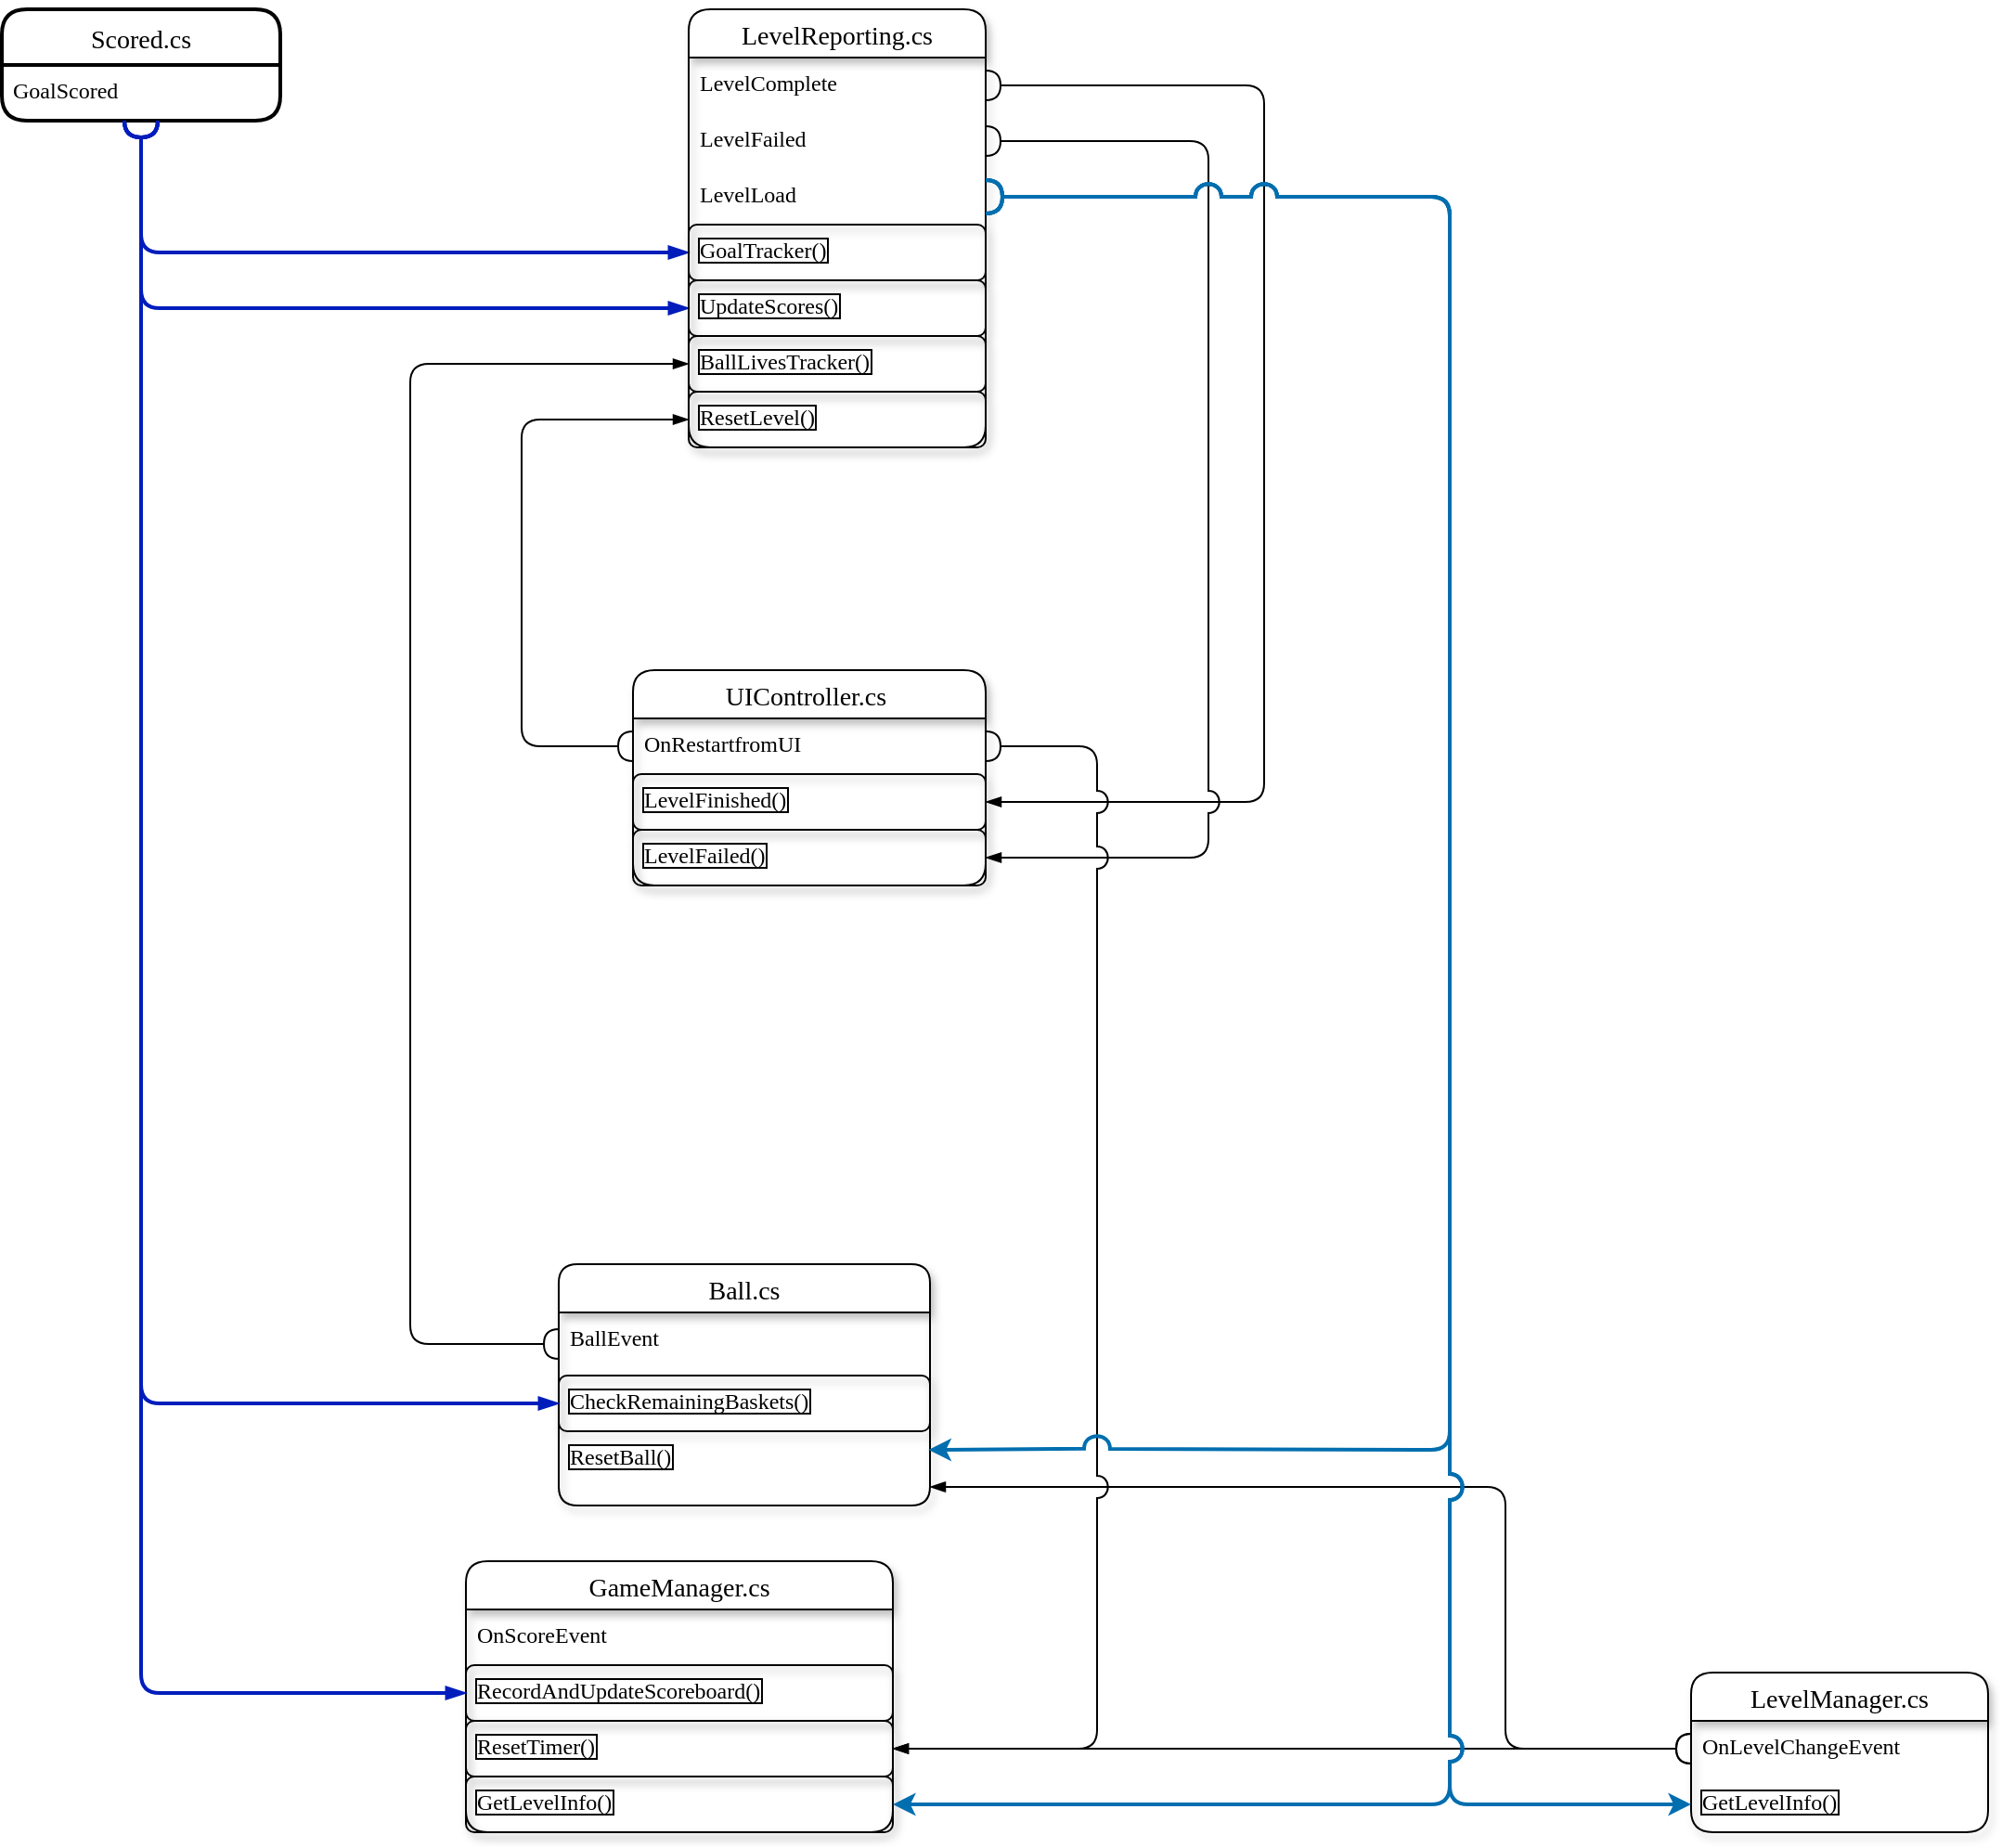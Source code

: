 <mxfile version="20.7.2" type="github">
  <diagram id="kgpKYQtTHZ0yAKxKKP6v" name="Page-1">
    <mxGraphModel dx="989" dy="534" grid="1" gridSize="10" guides="1" tooltips="1" connect="1" arrows="1" fold="1" page="1" pageScale="1" pageWidth="850" pageHeight="1100" math="0" shadow="0">
      <root>
        <mxCell id="0" />
        <mxCell id="1" parent="0" />
        <mxCell id="-moWh7qVt0uN1S0JNPq3-49" style="edgeStyle=orthogonalEdgeStyle;orthogonalLoop=1;jettySize=auto;html=1;startArrow=halfCircle;startFill=0;endArrow=blockThin;endFill=1;swimlaneLine=1;jumpStyle=arc;rounded=1;jumpSize=12;fillColor=#0050ef;strokeColor=#001DBC;strokeWidth=2;" parent="1" source="-moWh7qVt0uN1S0JNPq3-2" target="-moWh7qVt0uN1S0JNPq3-47" edge="1">
          <mxGeometry relative="1" as="geometry" />
        </mxCell>
        <mxCell id="-moWh7qVt0uN1S0JNPq3-50" style="edgeStyle=orthogonalEdgeStyle;orthogonalLoop=1;jettySize=auto;html=1;entryX=0;entryY=0.5;entryDx=0;entryDy=0;startArrow=halfCircle;startFill=0;endArrow=blockThin;endFill=1;swimlaneLine=1;jumpStyle=arc;rounded=1;jumpSize=12;fillColor=#0050ef;strokeColor=#001DBC;strokeWidth=2;" parent="1" source="-moWh7qVt0uN1S0JNPq3-2" target="-moWh7qVt0uN1S0JNPq3-48" edge="1">
          <mxGeometry relative="1" as="geometry" />
        </mxCell>
        <mxCell id="-moWh7qVt0uN1S0JNPq3-2" value="Scored.cs" style="swimlane;childLayout=stackLayout;horizontal=1;startSize=30;horizontalStack=0;rounded=1;fontSize=14;fontStyle=0;strokeWidth=2;resizeParent=0;resizeLast=1;shadow=0;dashed=0;align=center;fontFamily=Fira Code;fontSource=https%3A%2F%2Ffonts.googleapis.com%2Fcss%3Ffamily%3DFira%2BCode;swimlaneLine=1;" parent="1" vertex="1">
          <mxGeometry x="10" y="14" width="150" height="60" as="geometry">
            <mxRectangle x="70" y="100" width="100" height="30" as="alternateBounds" />
          </mxGeometry>
        </mxCell>
        <mxCell id="-moWh7qVt0uN1S0JNPq3-3" value="GoalScored" style="align=left;strokeColor=none;fillColor=none;spacingLeft=4;fontSize=12;verticalAlign=top;resizable=0;rotatable=0;part=1;rounded=1;fontFamily=Fira Code;fontSource=https%3A%2F%2Ffonts.googleapis.com%2Fcss%3Ffamily%3DFira%2BCode;swimlaneLine=1;" parent="-moWh7qVt0uN1S0JNPq3-2" vertex="1">
          <mxGeometry y="30" width="150" height="30" as="geometry" />
        </mxCell>
        <mxCell id="-moWh7qVt0uN1S0JNPq3-6" value="LevelReporting.cs" style="swimlane;fontStyle=0;childLayout=stackLayout;horizontal=1;startSize=26;horizontalStack=0;resizeParent=1;resizeParentMax=0;resizeLast=0;collapsible=1;marginBottom=0;align=center;fontSize=14;rounded=1;glass=0;shadow=1;swimlaneFillColor=none;fontFamily=Fira Code;fontSource=https%3A%2F%2Ffonts.googleapis.com%2Fcss%3Ffamily%3DFira%2BCode;swimlaneLine=1;" parent="1" vertex="1">
          <mxGeometry x="380" y="14" width="160" height="236" as="geometry" />
        </mxCell>
        <mxCell id="-moWh7qVt0uN1S0JNPq3-7" value="LevelComplete" style="text;strokeColor=none;fillColor=none;spacingLeft=4;spacingRight=4;overflow=hidden;rotatable=0;points=[[0,0.5],[1,0.5]];portConstraint=eastwest;fontSize=12;rounded=1;glass=0;shadow=1;swimlaneFillColor=none;fontFamily=Fira Code;fontSource=https%3A%2F%2Ffonts.googleapis.com%2Fcss%3Ffamily%3DFira%2BCode;swimlaneLine=1;" parent="-moWh7qVt0uN1S0JNPq3-6" vertex="1">
          <mxGeometry y="26" width="160" height="30" as="geometry" />
        </mxCell>
        <mxCell id="-moWh7qVt0uN1S0JNPq3-9" value="LevelFailed&#xa;" style="text;strokeColor=none;fillColor=none;spacingLeft=4;spacingRight=4;overflow=hidden;rotatable=0;points=[[0,0.5],[1,0.5]];portConstraint=eastwest;fontSize=12;rounded=1;glass=0;shadow=1;swimlaneFillColor=none;fontFamily=Fira Code;fontSource=https%3A%2F%2Ffonts.googleapis.com%2Fcss%3Ffamily%3DFira%2BCode;swimlaneLine=1;" parent="-moWh7qVt0uN1S0JNPq3-6" vertex="1">
          <mxGeometry y="56" width="160" height="30" as="geometry" />
        </mxCell>
        <mxCell id="olcEs9Ejf7u_s6DoE_TG-1" value="LevelLoad" style="text;strokeColor=none;fillColor=none;spacingLeft=4;spacingRight=4;overflow=hidden;rotatable=0;points=[[0,0.5],[1,0.5]];portConstraint=eastwest;fontSize=12;rounded=1;glass=0;shadow=1;swimlaneFillColor=none;fontFamily=Fira Code;fontSource=https%3A%2F%2Ffonts.googleapis.com%2Fcss%3Ffamily%3DFira%2BCode;swimlaneLine=1;" parent="-moWh7qVt0uN1S0JNPq3-6" vertex="1">
          <mxGeometry y="86" width="160" height="30" as="geometry" />
        </mxCell>
        <mxCell id="-moWh7qVt0uN1S0JNPq3-47" value="GoalTracker()" style="text;strokeColor=default;fillColor=none;spacingLeft=4;spacingRight=4;overflow=hidden;rotatable=0;points=[[0,0.5],[1,0.5]];portConstraint=eastwest;fontSize=12;rounded=1;glass=0;shadow=1;swimlaneFillColor=none;fontFamily=Fira Code;fontSource=https%3A%2F%2Ffonts.googleapis.com%2Fcss%3Ffamily%3DFira%2BCode;labelBorderColor=default;swimlaneLine=1;" parent="-moWh7qVt0uN1S0JNPq3-6" vertex="1">
          <mxGeometry y="116" width="160" height="30" as="geometry" />
        </mxCell>
        <mxCell id="-moWh7qVt0uN1S0JNPq3-48" value="UpdateScores()" style="text;strokeColor=default;fillColor=none;spacingLeft=4;spacingRight=4;overflow=hidden;rotatable=0;points=[[0,0.5],[1,0.5]];portConstraint=eastwest;fontSize=12;rounded=1;glass=0;shadow=1;swimlaneFillColor=none;fontFamily=Fira Code;fontSource=https%3A%2F%2Ffonts.googleapis.com%2Fcss%3Ffamily%3DFira%2BCode;labelBorderColor=default;swimlaneLine=1;" parent="-moWh7qVt0uN1S0JNPq3-6" vertex="1">
          <mxGeometry y="146" width="160" height="30" as="geometry" />
        </mxCell>
        <mxCell id="-moWh7qVt0uN1S0JNPq3-57" value="BallLivesTracker()" style="text;strokeColor=default;fillColor=none;spacingLeft=4;spacingRight=4;overflow=hidden;rotatable=0;points=[[0,0.5],[1,0.5]];portConstraint=eastwest;fontSize=12;rounded=1;glass=0;shadow=1;swimlaneFillColor=none;fontFamily=Fira Code;fontSource=https%3A%2F%2Ffonts.googleapis.com%2Fcss%3Ffamily%3DFira%2BCode;labelBorderColor=default;swimlaneLine=1;" parent="-moWh7qVt0uN1S0JNPq3-6" vertex="1">
          <mxGeometry y="176" width="160" height="30" as="geometry" />
        </mxCell>
        <mxCell id="-moWh7qVt0uN1S0JNPq3-59" value="ResetLevel()" style="text;strokeColor=default;fillColor=none;spacingLeft=4;spacingRight=4;overflow=hidden;rotatable=0;points=[[0,0.5],[1,0.5]];portConstraint=eastwest;fontSize=12;rounded=1;glass=0;shadow=1;swimlaneFillColor=none;fontFamily=Fira Code;fontSource=https%3A%2F%2Ffonts.googleapis.com%2Fcss%3Ffamily%3DFira%2BCode;labelBorderColor=default;swimlaneLine=1;" parent="-moWh7qVt0uN1S0JNPq3-6" vertex="1">
          <mxGeometry y="206" width="160" height="30" as="geometry" />
        </mxCell>
        <mxCell id="-moWh7qVt0uN1S0JNPq3-13" value="LevelManager.cs" style="swimlane;fontStyle=0;childLayout=stackLayout;horizontal=1;startSize=26;horizontalStack=0;resizeParent=1;resizeParentMax=0;resizeLast=0;collapsible=1;marginBottom=0;align=center;fontSize=14;rounded=1;glass=0;shadow=1;swimlaneFillColor=none;fontFamily=Fira Code;fontSource=https%3A%2F%2Ffonts.googleapis.com%2Fcss%3Ffamily%3DFira%2BCode;swimlaneLine=1;" parent="1" vertex="1">
          <mxGeometry x="920" y="910" width="160" height="86" as="geometry" />
        </mxCell>
        <mxCell id="-moWh7qVt0uN1S0JNPq3-14" value="OnLevelChangeEvent" style="text;strokeColor=none;fillColor=none;spacingLeft=4;spacingRight=4;overflow=hidden;rotatable=0;points=[[0,0.5],[1,0.5]];portConstraint=eastwest;fontSize=12;rounded=1;glass=0;shadow=1;swimlaneFillColor=none;fontFamily=Fira Code;fontSource=https%3A%2F%2Ffonts.googleapis.com%2Fcss%3Ffamily%3DFira%2BCode;swimlaneLine=1;" parent="-moWh7qVt0uN1S0JNPq3-13" vertex="1">
          <mxGeometry y="26" width="160" height="30" as="geometry" />
        </mxCell>
        <mxCell id="9ue9LrZOurWeBSyNkLOz-1" value="GetLevelInfo()" style="text;strokeColor=none;fillColor=none;spacingLeft=4;spacingRight=4;overflow=hidden;rotatable=0;points=[[0,0.5],[1,0.5]];portConstraint=eastwest;fontSize=12;rounded=1;glass=0;shadow=1;swimlaneFillColor=none;fontFamily=Fira Code;fontSource=https%3A%2F%2Ffonts.googleapis.com%2Fcss%3Ffamily%3DFira%2BCode;swimlaneLine=1;labelBorderColor=default;" parent="-moWh7qVt0uN1S0JNPq3-13" vertex="1">
          <mxGeometry y="56" width="160" height="30" as="geometry" />
        </mxCell>
        <mxCell id="-moWh7qVt0uN1S0JNPq3-17" value="GameManager.cs" style="swimlane;fontStyle=0;childLayout=stackLayout;horizontal=1;startSize=26;horizontalStack=0;resizeParent=1;resizeParentMax=0;resizeLast=0;collapsible=1;marginBottom=0;align=center;fontSize=14;rounded=1;glass=0;shadow=1;swimlaneFillColor=none;fontFamily=Fira Code;fontSource=https%3A%2F%2Ffonts.googleapis.com%2Fcss%3Ffamily%3DFira%2BCode;swimlaneLine=1;" parent="1" vertex="1">
          <mxGeometry x="260" y="850" width="230" height="146" as="geometry" />
        </mxCell>
        <mxCell id="-moWh7qVt0uN1S0JNPq3-18" value="OnScoreEvent" style="text;strokeColor=none;fillColor=none;spacingLeft=4;spacingRight=4;overflow=hidden;rotatable=0;points=[[0,0.5],[1,0.5]];portConstraint=eastwest;fontSize=12;rounded=1;glass=0;shadow=1;swimlaneFillColor=none;fontFamily=Fira Code;fontSource=https%3A%2F%2Ffonts.googleapis.com%2Fcss%3Ffamily%3DFira%2BCode;swimlaneLine=1;" parent="-moWh7qVt0uN1S0JNPq3-17" vertex="1">
          <mxGeometry y="26" width="230" height="30" as="geometry" />
        </mxCell>
        <mxCell id="-moWh7qVt0uN1S0JNPq3-42" value="RecordAndUpdateScoreboard()" style="text;strokeColor=default;fillColor=none;spacingLeft=4;spacingRight=4;overflow=hidden;rotatable=0;points=[[0,0.5],[1,0.5]];portConstraint=eastwest;fontSize=12;rounded=1;glass=0;shadow=1;swimlaneFillColor=none;fontFamily=Fira Code;fontSource=https%3A%2F%2Ffonts.googleapis.com%2Fcss%3Ffamily%3DFira%2BCode;labelBorderColor=default;swimlaneLine=1;" parent="-moWh7qVt0uN1S0JNPq3-17" vertex="1">
          <mxGeometry y="56" width="230" height="30" as="geometry" />
        </mxCell>
        <mxCell id="-moWh7qVt0uN1S0JNPq3-61" value="ResetTimer()" style="text;strokeColor=default;fillColor=none;spacingLeft=4;spacingRight=4;overflow=hidden;rotatable=0;points=[[0,0.5],[1,0.5]];portConstraint=eastwest;fontSize=12;rounded=1;glass=0;shadow=1;swimlaneFillColor=none;fontFamily=Fira Code;fontSource=https%3A%2F%2Ffonts.googleapis.com%2Fcss%3Ffamily%3DFira%2BCode;labelBorderColor=default;swimlaneLine=1;" parent="-moWh7qVt0uN1S0JNPq3-17" vertex="1">
          <mxGeometry y="86" width="230" height="30" as="geometry" />
        </mxCell>
        <mxCell id="9ue9LrZOurWeBSyNkLOz-3" value="GetLevelInfo()" style="text;strokeColor=default;fillColor=none;spacingLeft=4;spacingRight=4;overflow=hidden;rotatable=0;points=[[0,0.5],[1,0.5]];portConstraint=eastwest;fontSize=12;rounded=1;glass=0;shadow=1;swimlaneFillColor=none;fontFamily=Fira Code;fontSource=https%3A%2F%2Ffonts.googleapis.com%2Fcss%3Ffamily%3DFira%2BCode;labelBorderColor=default;swimlaneLine=1;" parent="-moWh7qVt0uN1S0JNPq3-17" vertex="1">
          <mxGeometry y="116" width="230" height="30" as="geometry" />
        </mxCell>
        <mxCell id="-moWh7qVt0uN1S0JNPq3-21" value="UIController.cs " style="swimlane;fontStyle=0;childLayout=stackLayout;horizontal=1;startSize=26;horizontalStack=0;resizeParent=1;resizeParentMax=0;resizeLast=0;collapsible=1;marginBottom=0;align=center;fontSize=14;rounded=1;glass=0;shadow=1;swimlaneFillColor=none;fontFamily=Fira Code;fontSource=https%3A%2F%2Ffonts.googleapis.com%2Fcss%3Ffamily%3DFira%2BCode;swimlaneLine=1;" parent="1" vertex="1">
          <mxGeometry x="350" y="370" width="190" height="116" as="geometry" />
        </mxCell>
        <mxCell id="-moWh7qVt0uN1S0JNPq3-22" value="OnRestartfromUI" style="text;strokeColor=none;fillColor=none;spacingLeft=4;spacingRight=4;overflow=hidden;rotatable=0;points=[[0,0.5],[1,0.5]];portConstraint=eastwest;fontSize=12;rounded=1;glass=0;shadow=1;swimlaneFillColor=none;fontFamily=Fira Code;fontSource=https%3A%2F%2Ffonts.googleapis.com%2Fcss%3Ffamily%3DFira%2BCode;swimlaneLine=1;" parent="-moWh7qVt0uN1S0JNPq3-21" vertex="1">
          <mxGeometry y="26" width="190" height="30" as="geometry" />
        </mxCell>
        <mxCell id="-moWh7qVt0uN1S0JNPq3-53" value="LevelFinished()" style="text;strokeColor=default;fillColor=none;spacingLeft=4;spacingRight=4;overflow=hidden;rotatable=0;points=[[0,0.5],[1,0.5]];portConstraint=eastwest;fontSize=12;rounded=1;glass=0;shadow=1;swimlaneFillColor=none;fontFamily=Fira Code;fontSource=https%3A%2F%2Ffonts.googleapis.com%2Fcss%3Ffamily%3DFira%2BCode;swimlaneLine=1;labelBorderColor=default;" parent="-moWh7qVt0uN1S0JNPq3-21" vertex="1">
          <mxGeometry y="56" width="190" height="30" as="geometry" />
        </mxCell>
        <mxCell id="-moWh7qVt0uN1S0JNPq3-54" value="LevelFailed()" style="text;strokeColor=default;fillColor=none;spacingLeft=4;spacingRight=4;overflow=hidden;rotatable=0;points=[[0,0.5],[1,0.5]];portConstraint=eastwest;fontSize=12;rounded=1;glass=0;shadow=1;swimlaneFillColor=none;fontFamily=Fira Code;fontSource=https%3A%2F%2Ffonts.googleapis.com%2Fcss%3Ffamily%3DFira%2BCode;swimlaneLine=1;labelBorderColor=default;" parent="-moWh7qVt0uN1S0JNPq3-21" vertex="1">
          <mxGeometry y="86" width="190" height="30" as="geometry" />
        </mxCell>
        <mxCell id="-moWh7qVt0uN1S0JNPq3-23" value="Ball.cs" style="swimlane;fontStyle=0;childLayout=stackLayout;horizontal=1;startSize=26;horizontalStack=0;resizeParent=1;resizeParentMax=0;resizeLast=0;collapsible=1;marginBottom=0;align=center;fontSize=14;glass=0;shadow=1;sketch=0;rounded=1;swimlaneFillColor=none;swimlaneLine=1;arcSize=13;fontFamily=Fira Code;fontSource=https%3A%2F%2Ffonts.googleapis.com%2Fcss%3Ffamily%3DFira%2BCode;" parent="1" vertex="1">
          <mxGeometry x="310" y="690" width="200" height="130" as="geometry" />
        </mxCell>
        <mxCell id="-moWh7qVt0uN1S0JNPq3-24" value="BallEvent" style="text;strokeColor=none;fillColor=none;spacingLeft=4;spacingRight=4;overflow=hidden;rotatable=0;points=[[0,0.5],[1,0.5]];portConstraint=eastwest;fontSize=12;rounded=1;glass=0;shadow=1;swimlaneFillColor=none;fontFamily=Fira Code;fontSource=https%3A%2F%2Ffonts.googleapis.com%2Fcss%3Ffamily%3DFira%2BCode;swimlaneLine=1;" parent="-moWh7qVt0uN1S0JNPq3-23" vertex="1">
          <mxGeometry y="26" width="200" height="34" as="geometry" />
        </mxCell>
        <mxCell id="-moWh7qVt0uN1S0JNPq3-40" value="CheckRemainingBaskets()" style="text;fillColor=none;spacingLeft=4;spacingRight=4;overflow=hidden;rotatable=0;points=[[0,0.5],[1,0.5]];portConstraint=eastwest;fontSize=12;rounded=1;glass=0;shadow=1;swimlaneFillColor=none;fontFamily=Fira Code;fontSource=https%3A%2F%2Ffonts.googleapis.com%2Fcss%3Ffamily%3DFira%2BCode;labelBorderColor=default;labelBackgroundColor=none;strokeColor=default;swimlaneLine=1;" parent="-moWh7qVt0uN1S0JNPq3-23" vertex="1">
          <mxGeometry y="60" width="200" height="30" as="geometry" />
        </mxCell>
        <mxCell id="-moWh7qVt0uN1S0JNPq3-41" value="ResetBall()" style="text;strokeColor=none;fillColor=none;spacingLeft=4;spacingRight=4;overflow=hidden;rotatable=0;points=[[0,0.5],[1,0.5]];portConstraint=eastwest;fontSize=12;rounded=1;glass=0;shadow=1;swimlaneFillColor=none;fontFamily=Fira Code;fontSource=https%3A%2F%2Ffonts.googleapis.com%2Fcss%3Ffamily%3DFira%2BCode;labelBorderColor=default;swimlaneLine=1;" parent="-moWh7qVt0uN1S0JNPq3-23" vertex="1">
          <mxGeometry y="90" width="200" height="40" as="geometry" />
        </mxCell>
        <mxCell id="-moWh7qVt0uN1S0JNPq3-28" style="edgeStyle=orthogonalEdgeStyle;orthogonalLoop=1;jettySize=auto;html=1;startArrow=halfCircle;startFill=0;endArrow=blockThin;endFill=1;fontFamily=Fira Code;fontSource=https%3A%2F%2Ffonts.googleapis.com%2Fcss%3Ffamily%3DFira%2BCode;swimlaneLine=1;jumpStyle=arc;rounded=1;jumpSize=12;fillColor=#0050ef;strokeColor=#001DBC;strokeWidth=2;" parent="1" source="-moWh7qVt0uN1S0JNPq3-3" target="-moWh7qVt0uN1S0JNPq3-40" edge="1">
          <mxGeometry relative="1" as="geometry">
            <mxPoint x="620" y="560" as="targetPoint" />
          </mxGeometry>
        </mxCell>
        <mxCell id="-moWh7qVt0uN1S0JNPq3-46" style="edgeStyle=orthogonalEdgeStyle;orthogonalLoop=1;jettySize=auto;html=1;endArrow=blockThin;endFill=1;startArrow=halfCircle;startFill=0;swimlaneLine=1;jumpStyle=arc;rounded=1;jumpSize=12;fillColor=#0050ef;strokeColor=#001DBC;strokeWidth=2;" parent="1" source="-moWh7qVt0uN1S0JNPq3-3" target="-moWh7qVt0uN1S0JNPq3-42" edge="1">
          <mxGeometry relative="1" as="geometry" />
        </mxCell>
        <mxCell id="-moWh7qVt0uN1S0JNPq3-51" style="edgeStyle=orthogonalEdgeStyle;orthogonalLoop=1;jettySize=auto;html=1;startArrow=halfCircle;startFill=0;endArrow=blockThin;endFill=1;jumpStyle=arc;rounded=1;jumpSize=12;" parent="1" source="-moWh7qVt0uN1S0JNPq3-14" target="-moWh7qVt0uN1S0JNPq3-41" edge="1">
          <mxGeometry relative="1" as="geometry">
            <Array as="points">
              <mxPoint x="820" y="951" />
              <mxPoint x="820" y="810" />
            </Array>
          </mxGeometry>
        </mxCell>
        <mxCell id="-moWh7qVt0uN1S0JNPq3-55" style="edgeStyle=orthogonalEdgeStyle;orthogonalLoop=1;jettySize=auto;html=1;startArrow=halfCircle;startFill=0;endArrow=blockThin;endFill=1;jumpStyle=arc;rounded=1;jumpSize=12;" parent="1" source="-moWh7qVt0uN1S0JNPq3-7" edge="1">
          <mxGeometry relative="1" as="geometry">
            <mxPoint x="540" y="441" as="targetPoint" />
            <Array as="points">
              <mxPoint x="690" y="55" />
              <mxPoint x="690" y="441" />
            </Array>
          </mxGeometry>
        </mxCell>
        <mxCell id="-moWh7qVt0uN1S0JNPq3-56" style="edgeStyle=orthogonalEdgeStyle;orthogonalLoop=1;jettySize=auto;html=1;startArrow=halfCircle;startFill=0;endArrow=blockThin;endFill=1;jumpStyle=arc;rounded=1;jumpSize=12;entryX=1;entryY=0.5;entryDx=0;entryDy=0;exitX=1;exitY=0.5;exitDx=0;exitDy=0;" parent="1" source="-moWh7qVt0uN1S0JNPq3-9" target="-moWh7qVt0uN1S0JNPq3-54" edge="1">
          <mxGeometry relative="1" as="geometry">
            <mxPoint x="550" y="490" as="targetPoint" />
            <Array as="points">
              <mxPoint x="660" y="85" />
              <mxPoint x="660" y="471" />
            </Array>
          </mxGeometry>
        </mxCell>
        <mxCell id="-moWh7qVt0uN1S0JNPq3-58" style="edgeStyle=orthogonalEdgeStyle;orthogonalLoop=1;jettySize=auto;html=1;startArrow=halfCircle;startFill=0;endArrow=blockThin;endFill=1;jumpStyle=arc;rounded=1;jumpSize=12;entryX=0;entryY=0.5;entryDx=0;entryDy=0;" parent="1" source="-moWh7qVt0uN1S0JNPq3-24" target="-moWh7qVt0uN1S0JNPq3-57" edge="1">
          <mxGeometry relative="1" as="geometry">
            <mxPoint x="540" y="205" as="targetPoint" />
            <Array as="points">
              <mxPoint x="230" y="733" />
              <mxPoint x="230" y="205" />
            </Array>
          </mxGeometry>
        </mxCell>
        <mxCell id="-moWh7qVt0uN1S0JNPq3-60" style="edgeStyle=orthogonalEdgeStyle;orthogonalLoop=1;jettySize=auto;html=1;entryX=0;entryY=0.5;entryDx=0;entryDy=0;startArrow=halfCircle;startFill=0;endArrow=blockThin;endFill=1;jumpStyle=arc;rounded=1;jumpSize=12;" parent="1" target="-moWh7qVt0uN1S0JNPq3-59" edge="1">
          <mxGeometry relative="1" as="geometry">
            <mxPoint x="350" y="411" as="sourcePoint" />
            <Array as="points">
              <mxPoint x="290" y="411" />
              <mxPoint x="290" y="235" />
            </Array>
          </mxGeometry>
        </mxCell>
        <mxCell id="-moWh7qVt0uN1S0JNPq3-62" style="edgeStyle=orthogonalEdgeStyle;orthogonalLoop=1;jettySize=auto;html=1;startArrow=halfCircle;startFill=0;endArrow=blockThin;endFill=1;jumpStyle=arc;rounded=1;jumpSize=12;" parent="1" source="-moWh7qVt0uN1S0JNPq3-14" target="-moWh7qVt0uN1S0JNPq3-61" edge="1">
          <mxGeometry relative="1" as="geometry" />
        </mxCell>
        <mxCell id="-moWh7qVt0uN1S0JNPq3-63" style="edgeStyle=orthogonalEdgeStyle;orthogonalLoop=1;jettySize=auto;html=1;entryX=1;entryY=0.5;entryDx=0;entryDy=0;startArrow=halfCircle;startFill=0;endArrow=blockThin;endFill=1;jumpStyle=arc;rounded=1;jumpSize=12;" parent="1" source="-moWh7qVt0uN1S0JNPq3-22" target="-moWh7qVt0uN1S0JNPq3-61" edge="1">
          <mxGeometry relative="1" as="geometry">
            <Array as="points">
              <mxPoint x="600" y="411" />
              <mxPoint x="600" y="951" />
            </Array>
          </mxGeometry>
        </mxCell>
        <mxCell id="olcEs9Ejf7u_s6DoE_TG-2" style="edgeStyle=orthogonalEdgeStyle;orthogonalLoop=1;jettySize=auto;html=1;jumpStyle=arc;jumpSize=12;startSize=6;startArrow=halfCircle;startFill=0;rounded=1;fillColor=#1ba1e2;strokeColor=#006EAF;strokeWidth=2;" parent="1" source="olcEs9Ejf7u_s6DoE_TG-1" target="9ue9LrZOurWeBSyNkLOz-3" edge="1">
          <mxGeometry relative="1" as="geometry">
            <Array as="points">
              <mxPoint x="790" y="115" />
              <mxPoint x="790" y="981" />
            </Array>
          </mxGeometry>
        </mxCell>
        <mxCell id="olcEs9Ejf7u_s6DoE_TG-3" style="edgeStyle=orthogonalEdgeStyle;jumpStyle=arc;jumpSize=12;orthogonalLoop=1;jettySize=auto;html=1;entryX=0;entryY=0.5;entryDx=0;entryDy=0;startArrow=halfCircle;startFill=0;startSize=6;rounded=1;fillColor=#1ba1e2;strokeColor=#006EAF;strokeWidth=2;" parent="1" source="olcEs9Ejf7u_s6DoE_TG-1" target="9ue9LrZOurWeBSyNkLOz-1" edge="1">
          <mxGeometry relative="1" as="geometry">
            <Array as="points">
              <mxPoint x="790" y="115" />
              <mxPoint x="790" y="981" />
            </Array>
          </mxGeometry>
        </mxCell>
        <mxCell id="A1UhBA3U-mDSoGUoEJf4-1" style="edgeStyle=orthogonalEdgeStyle;rounded=1;orthogonalLoop=1;jettySize=auto;html=1;entryX=0.996;entryY=0.229;entryDx=0;entryDy=0;fillColor=#1ba1e2;strokeColor=#006EAF;strokeWidth=2;jumpStyle=arc;jumpSize=12;entryPerimeter=0;startArrow=halfCircle;startFill=0;" edge="1" parent="1" source="olcEs9Ejf7u_s6DoE_TG-1" target="-moWh7qVt0uN1S0JNPq3-41">
          <mxGeometry relative="1" as="geometry">
            <Array as="points">
              <mxPoint x="790" y="115" />
              <mxPoint x="790" y="790" />
              <mxPoint x="509" y="790" />
            </Array>
          </mxGeometry>
        </mxCell>
      </root>
    </mxGraphModel>
  </diagram>
</mxfile>
